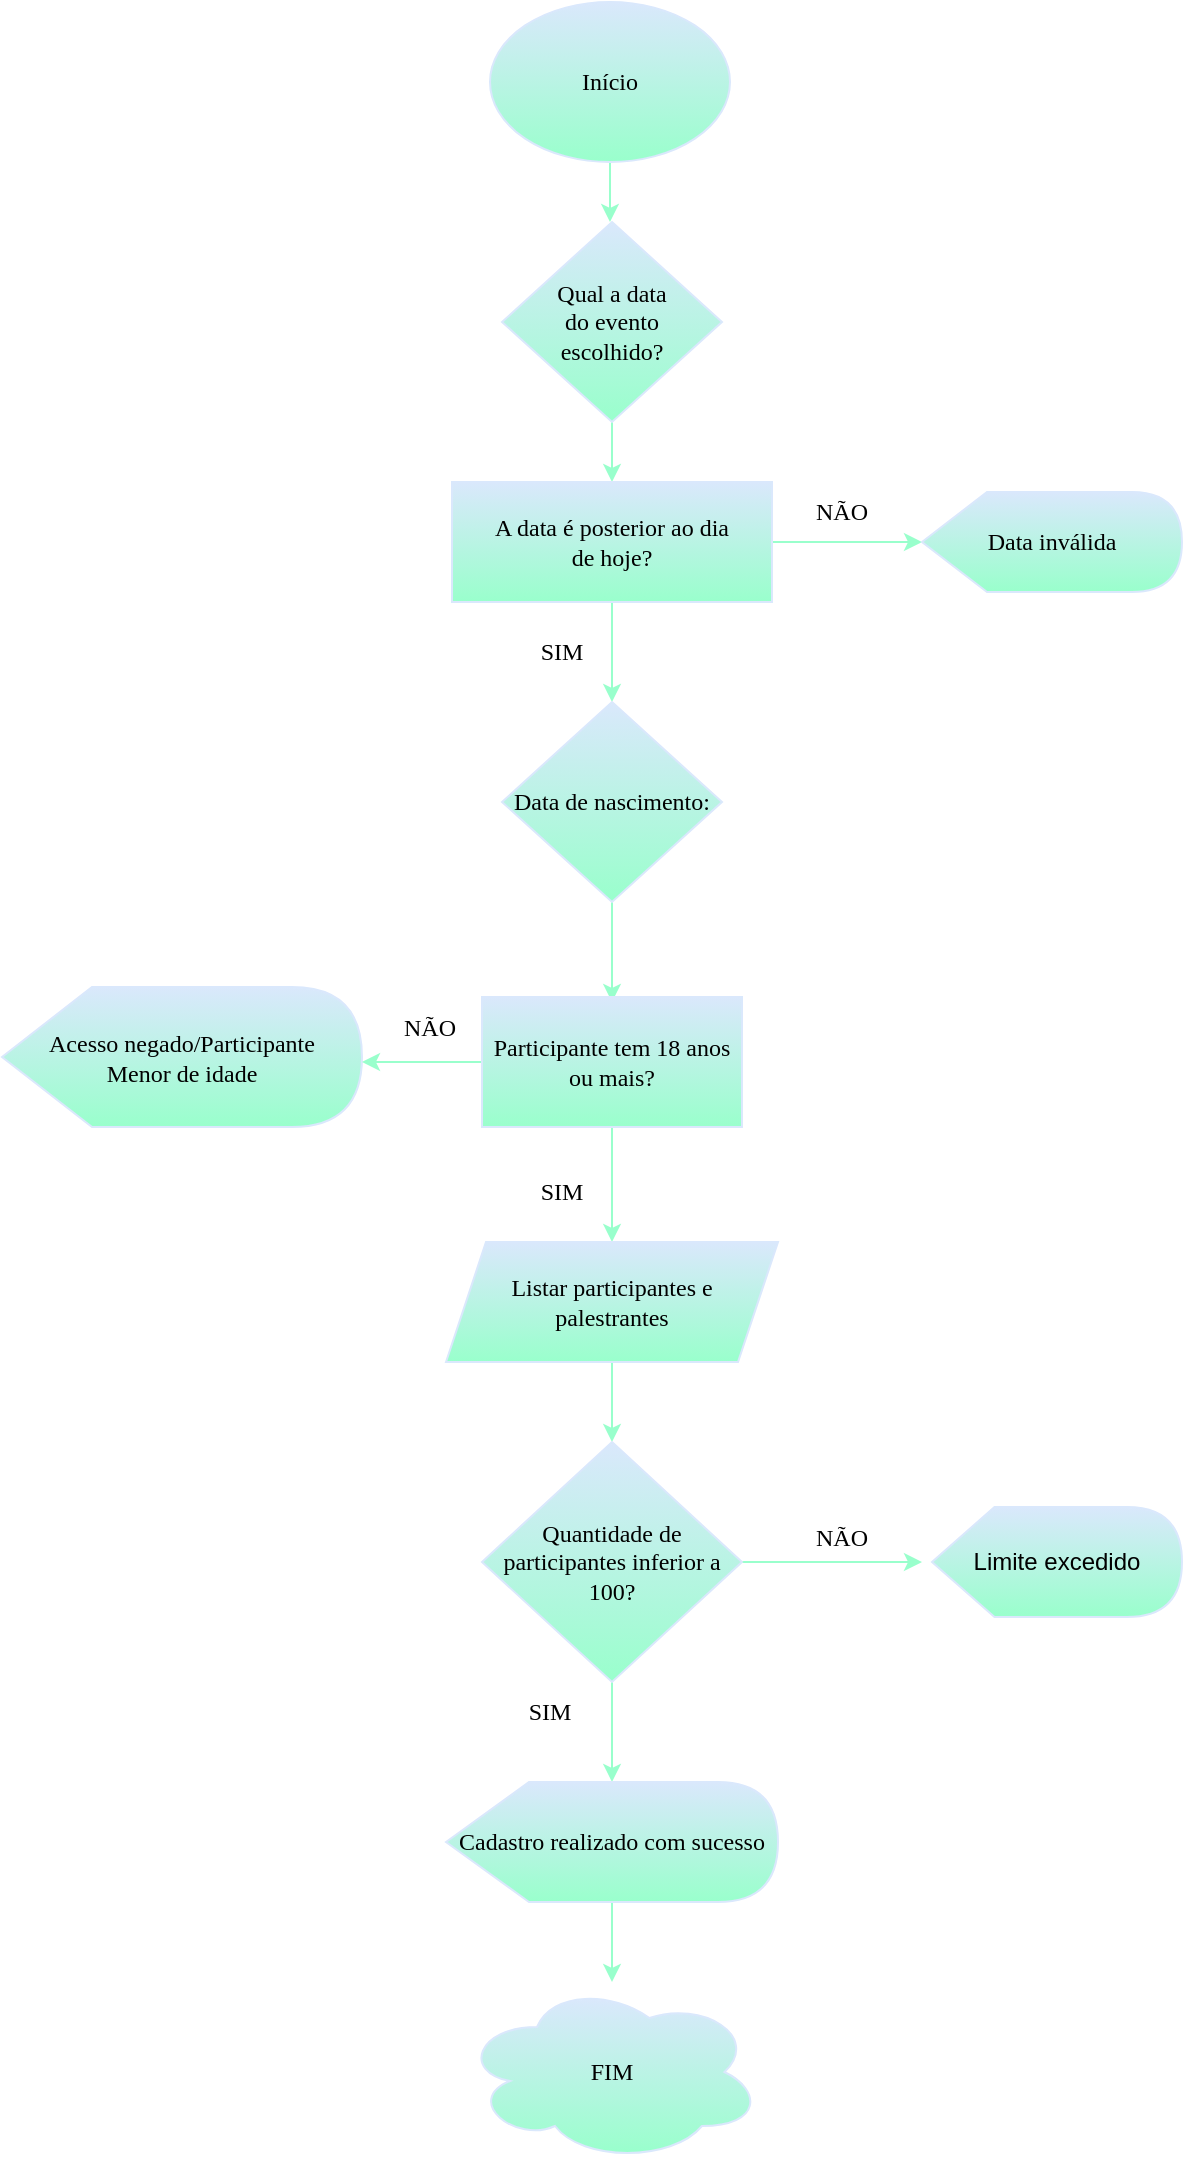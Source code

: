<mxfile version="20.2.3" type="github">
  <diagram id="oY5NQ78IlrKESVS0pg0i" name="Página-1">
    <mxGraphModel dx="1038" dy="585" grid="1" gridSize="10" guides="1" tooltips="1" connect="1" arrows="1" fold="1" page="1" pageScale="1" pageWidth="827" pageHeight="1169" math="0" shadow="0">
      <root>
        <mxCell id="0" />
        <mxCell id="1" parent="0" />
        <mxCell id="g_dE5TMBteJ-dvERz9lI-8" style="edgeStyle=orthogonalEdgeStyle;rounded=0;orthogonalLoop=1;jettySize=auto;html=1;exitX=0.5;exitY=1;exitDx=0;exitDy=0;fillColor=#dae8fc;gradientColor=#7ea6e0;strokeColor=#99FFCC;" edge="1" parent="1" source="g_dE5TMBteJ-dvERz9lI-1">
          <mxGeometry relative="1" as="geometry">
            <mxPoint x="414" y="130" as="targetPoint" />
            <Array as="points">
              <mxPoint x="414" y="100" />
            </Array>
          </mxGeometry>
        </mxCell>
        <mxCell id="g_dE5TMBteJ-dvERz9lI-1" value="Início" style="ellipse;whiteSpace=wrap;html=1;fontFamily=Comic Sans MS;labelBorderColor=none;labelBackgroundColor=none;fillColor=#DAE8FC;strokeColor=#DAE8FC;gradientColor=#99FFCC;" vertex="1" parent="1">
          <mxGeometry x="354" y="20" width="120" height="80" as="geometry" />
        </mxCell>
        <mxCell id="g_dE5TMBteJ-dvERz9lI-12" style="edgeStyle=orthogonalEdgeStyle;rounded=0;orthogonalLoop=1;jettySize=auto;html=1;entryX=0.5;entryY=0;entryDx=0;entryDy=0;strokeColor=#99FFCC;" edge="1" parent="1" source="g_dE5TMBteJ-dvERz9lI-10" target="g_dE5TMBteJ-dvERz9lI-11">
          <mxGeometry relative="1" as="geometry">
            <mxPoint x="415" y="250" as="targetPoint" />
          </mxGeometry>
        </mxCell>
        <mxCell id="g_dE5TMBteJ-dvERz9lI-10" value="Qual a data&lt;br&gt;do evento&lt;br&gt;escolhido?" style="rhombus;whiteSpace=wrap;html=1;fontFamily=Comic Sans MS;fillColor=#DAE8FC;strokeColor=#DAE8FC;gradientColor=#99FFCC;" vertex="1" parent="1">
          <mxGeometry x="360" y="130" width="110" height="100" as="geometry" />
        </mxCell>
        <mxCell id="g_dE5TMBteJ-dvERz9lI-13" style="edgeStyle=orthogonalEdgeStyle;rounded=0;orthogonalLoop=1;jettySize=auto;html=1;entryX=0;entryY=0.5;entryDx=0;entryDy=0;entryPerimeter=0;strokeColor=#99FFCC;" edge="1" parent="1" source="g_dE5TMBteJ-dvERz9lI-11">
          <mxGeometry relative="1" as="geometry">
            <mxPoint x="570" y="290" as="targetPoint" />
            <Array as="points" />
          </mxGeometry>
        </mxCell>
        <mxCell id="g_dE5TMBteJ-dvERz9lI-19" style="edgeStyle=orthogonalEdgeStyle;rounded=0;orthogonalLoop=1;jettySize=auto;html=1;strokeColor=#99FFCC;" edge="1" parent="1" source="g_dE5TMBteJ-dvERz9lI-11">
          <mxGeometry relative="1" as="geometry">
            <mxPoint x="415" y="370" as="targetPoint" />
          </mxGeometry>
        </mxCell>
        <mxCell id="g_dE5TMBteJ-dvERz9lI-11" value="A data é posterior ao dia&lt;br&gt;de hoje?" style="rounded=0;whiteSpace=wrap;html=1;fontFamily=Comic Sans MS;fillColor=#dae8fc;gradientColor=#99FFCC;strokeColor=#DAE8FC;" vertex="1" parent="1">
          <mxGeometry x="335" y="260" width="160" height="60" as="geometry" />
        </mxCell>
        <mxCell id="g_dE5TMBteJ-dvERz9lI-14" value="NÃO" style="text;html=1;strokeColor=none;fillColor=none;align=center;verticalAlign=middle;whiteSpace=wrap;rounded=0;fontFamily=Comic Sans MS;" vertex="1" parent="1">
          <mxGeometry x="500" y="260" width="60" height="30" as="geometry" />
        </mxCell>
        <mxCell id="g_dE5TMBteJ-dvERz9lI-20" value="SIM" style="text;html=1;strokeColor=none;fillColor=none;align=center;verticalAlign=middle;whiteSpace=wrap;rounded=0;fontFamily=Comic Sans MS;" vertex="1" parent="1">
          <mxGeometry x="360" y="330" width="60" height="30" as="geometry" />
        </mxCell>
        <mxCell id="g_dE5TMBteJ-dvERz9lI-22" style="edgeStyle=orthogonalEdgeStyle;rounded=0;orthogonalLoop=1;jettySize=auto;html=1;strokeColor=#99FFCC;" edge="1" parent="1" source="g_dE5TMBteJ-dvERz9lI-21">
          <mxGeometry relative="1" as="geometry">
            <mxPoint x="415" y="520" as="targetPoint" />
          </mxGeometry>
        </mxCell>
        <mxCell id="g_dE5TMBteJ-dvERz9lI-21" value="Data de nascimento:" style="rhombus;whiteSpace=wrap;html=1;fontFamily=Comic Sans MS;fillColor=#DAE8FC;gradientColor=#99FFCC;strokeColor=#DAE8FC;" vertex="1" parent="1">
          <mxGeometry x="360" y="370" width="110" height="100" as="geometry" />
        </mxCell>
        <mxCell id="g_dE5TMBteJ-dvERz9lI-27" value="NÃO" style="text;html=1;strokeColor=none;fillColor=none;align=center;verticalAlign=middle;whiteSpace=wrap;rounded=0;fontFamily=Comic Sans MS;" vertex="1" parent="1">
          <mxGeometry x="294" y="517.5" width="60" height="30" as="geometry" />
        </mxCell>
        <mxCell id="g_dE5TMBteJ-dvERz9lI-28" value="SIM" style="text;html=1;strokeColor=none;fillColor=none;align=center;verticalAlign=middle;whiteSpace=wrap;rounded=0;fontFamily=Comic Sans MS;" vertex="1" parent="1">
          <mxGeometry x="360" y="600" width="60" height="30" as="geometry" />
        </mxCell>
        <mxCell id="g_dE5TMBteJ-dvERz9lI-29" value="Acesso negado/Participante&lt;br&gt;Menor de idade" style="shape=display;whiteSpace=wrap;html=1;fontFamily=Comic Sans MS;fillColor=#dae8fc;gradientColor=#99FFCC;strokeColor=#DAE8FC;" vertex="1" parent="1">
          <mxGeometry x="110" y="512.5" width="180" height="70" as="geometry" />
        </mxCell>
        <mxCell id="g_dE5TMBteJ-dvERz9lI-31" value="Data inválida" style="shape=display;whiteSpace=wrap;html=1;fontFamily=Comic Sans MS;fillColor=#DAE8FC;gradientColor=#99FFCC;strokeColor=#DAE8FC;" vertex="1" parent="1">
          <mxGeometry x="570" y="265" width="130" height="50" as="geometry" />
        </mxCell>
        <mxCell id="g_dE5TMBteJ-dvERz9lI-34" style="edgeStyle=orthogonalEdgeStyle;rounded=0;orthogonalLoop=1;jettySize=auto;html=1;strokeColor=#99FFCC;" edge="1" parent="1" source="g_dE5TMBteJ-dvERz9lI-33">
          <mxGeometry relative="1" as="geometry">
            <mxPoint x="415" y="640" as="targetPoint" />
          </mxGeometry>
        </mxCell>
        <mxCell id="g_dE5TMBteJ-dvERz9lI-35" style="edgeStyle=orthogonalEdgeStyle;rounded=0;orthogonalLoop=1;jettySize=auto;html=1;strokeColor=#99FFCC;" edge="1" parent="1" source="g_dE5TMBteJ-dvERz9lI-33">
          <mxGeometry relative="1" as="geometry">
            <mxPoint x="290" y="550" as="targetPoint" />
          </mxGeometry>
        </mxCell>
        <mxCell id="g_dE5TMBteJ-dvERz9lI-33" value="Participante tem 18 anos ou mais?" style="rounded=0;whiteSpace=wrap;html=1;fontFamily=Comic Sans MS;fillColor=#DAE8FC;gradientColor=#99FFCC;strokeColor=#DAE8FC;" vertex="1" parent="1">
          <mxGeometry x="350" y="517.5" width="130" height="65" as="geometry" />
        </mxCell>
        <mxCell id="g_dE5TMBteJ-dvERz9lI-37" style="edgeStyle=orthogonalEdgeStyle;rounded=0;orthogonalLoop=1;jettySize=auto;html=1;strokeColor=#99FFCC;" edge="1" parent="1" source="g_dE5TMBteJ-dvERz9lI-36">
          <mxGeometry relative="1" as="geometry">
            <mxPoint x="415" y="740" as="targetPoint" />
          </mxGeometry>
        </mxCell>
        <mxCell id="g_dE5TMBteJ-dvERz9lI-36" value="Listar participantes e&lt;br&gt;palestrantes" style="shape=parallelogram;perimeter=parallelogramPerimeter;whiteSpace=wrap;html=1;fixedSize=1;fontFamily=Comic Sans MS;fillColor=#dae8fc;gradientColor=#99FFCC;strokeColor=#DAE8FC;" vertex="1" parent="1">
          <mxGeometry x="332" y="640" width="166" height="60" as="geometry" />
        </mxCell>
        <mxCell id="g_dE5TMBteJ-dvERz9lI-41" style="edgeStyle=orthogonalEdgeStyle;rounded=0;orthogonalLoop=1;jettySize=auto;html=1;strokeColor=#99FFCC;" edge="1" parent="1" source="g_dE5TMBteJ-dvERz9lI-38">
          <mxGeometry relative="1" as="geometry">
            <mxPoint x="570" y="800" as="targetPoint" />
            <Array as="points">
              <mxPoint x="570" y="800" />
            </Array>
          </mxGeometry>
        </mxCell>
        <mxCell id="g_dE5TMBteJ-dvERz9lI-44" style="edgeStyle=orthogonalEdgeStyle;rounded=0;orthogonalLoop=1;jettySize=auto;html=1;entryX=0.5;entryY=0;entryDx=0;entryDy=0;entryPerimeter=0;strokeColor=#99FFCC;" edge="1" parent="1" source="g_dE5TMBteJ-dvERz9lI-38" target="g_dE5TMBteJ-dvERz9lI-50">
          <mxGeometry relative="1" as="geometry">
            <mxPoint x="415" y="905" as="targetPoint" />
          </mxGeometry>
        </mxCell>
        <mxCell id="g_dE5TMBteJ-dvERz9lI-38" value="Quantidade de participantes inferior a 100?" style="rhombus;whiteSpace=wrap;html=1;fontFamily=Comic Sans MS;fillColor=#dae8fc;gradientColor=#99FFCC;strokeColor=#DAE8FC;" vertex="1" parent="1">
          <mxGeometry x="350" y="740" width="130" height="120" as="geometry" />
        </mxCell>
        <mxCell id="g_dE5TMBteJ-dvERz9lI-43" value="NÃO" style="text;html=1;align=center;verticalAlign=middle;whiteSpace=wrap;rounded=0;fontFamily=Comic Sans MS;" vertex="1" parent="1">
          <mxGeometry x="500" y="772.5" width="60" height="30" as="geometry" />
        </mxCell>
        <mxCell id="g_dE5TMBteJ-dvERz9lI-46" value="SIM" style="text;html=1;align=center;verticalAlign=middle;whiteSpace=wrap;rounded=0;fontFamily=Comic Sans MS;" vertex="1" parent="1">
          <mxGeometry x="354" y="860" width="60" height="30" as="geometry" />
        </mxCell>
        <mxCell id="g_dE5TMBteJ-dvERz9lI-47" value="Limite excedido" style="shape=display;whiteSpace=wrap;html=1;fillColor=#dae8fc;gradientColor=#99FFCC;strokeColor=#DAE8FC;" vertex="1" parent="1">
          <mxGeometry x="575" y="772.5" width="125" height="55" as="geometry" />
        </mxCell>
        <mxCell id="g_dE5TMBteJ-dvERz9lI-51" style="edgeStyle=orthogonalEdgeStyle;rounded=0;orthogonalLoop=1;jettySize=auto;html=1;strokeColor=#99FFCC;" edge="1" parent="1" source="g_dE5TMBteJ-dvERz9lI-50" target="g_dE5TMBteJ-dvERz9lI-52">
          <mxGeometry relative="1" as="geometry">
            <mxPoint x="415" y="1020" as="targetPoint" />
          </mxGeometry>
        </mxCell>
        <mxCell id="g_dE5TMBteJ-dvERz9lI-50" value="Cadastro realizado com sucesso" style="shape=display;whiteSpace=wrap;html=1;fontFamily=Comic Sans MS;fillColor=#dae8fc;gradientColor=#99FFCC;strokeColor=#DAE8FC;" vertex="1" parent="1">
          <mxGeometry x="332" y="910" width="166" height="60" as="geometry" />
        </mxCell>
        <mxCell id="g_dE5TMBteJ-dvERz9lI-52" value="FIM" style="ellipse;shape=cloud;whiteSpace=wrap;html=1;fontFamily=Comic Sans MS;fillColor=#dae8fc;gradientColor=#99FFCC;strokeColor=#DAE8FC;" vertex="1" parent="1">
          <mxGeometry x="340" y="1010" width="150" height="90" as="geometry" />
        </mxCell>
      </root>
    </mxGraphModel>
  </diagram>
</mxfile>
